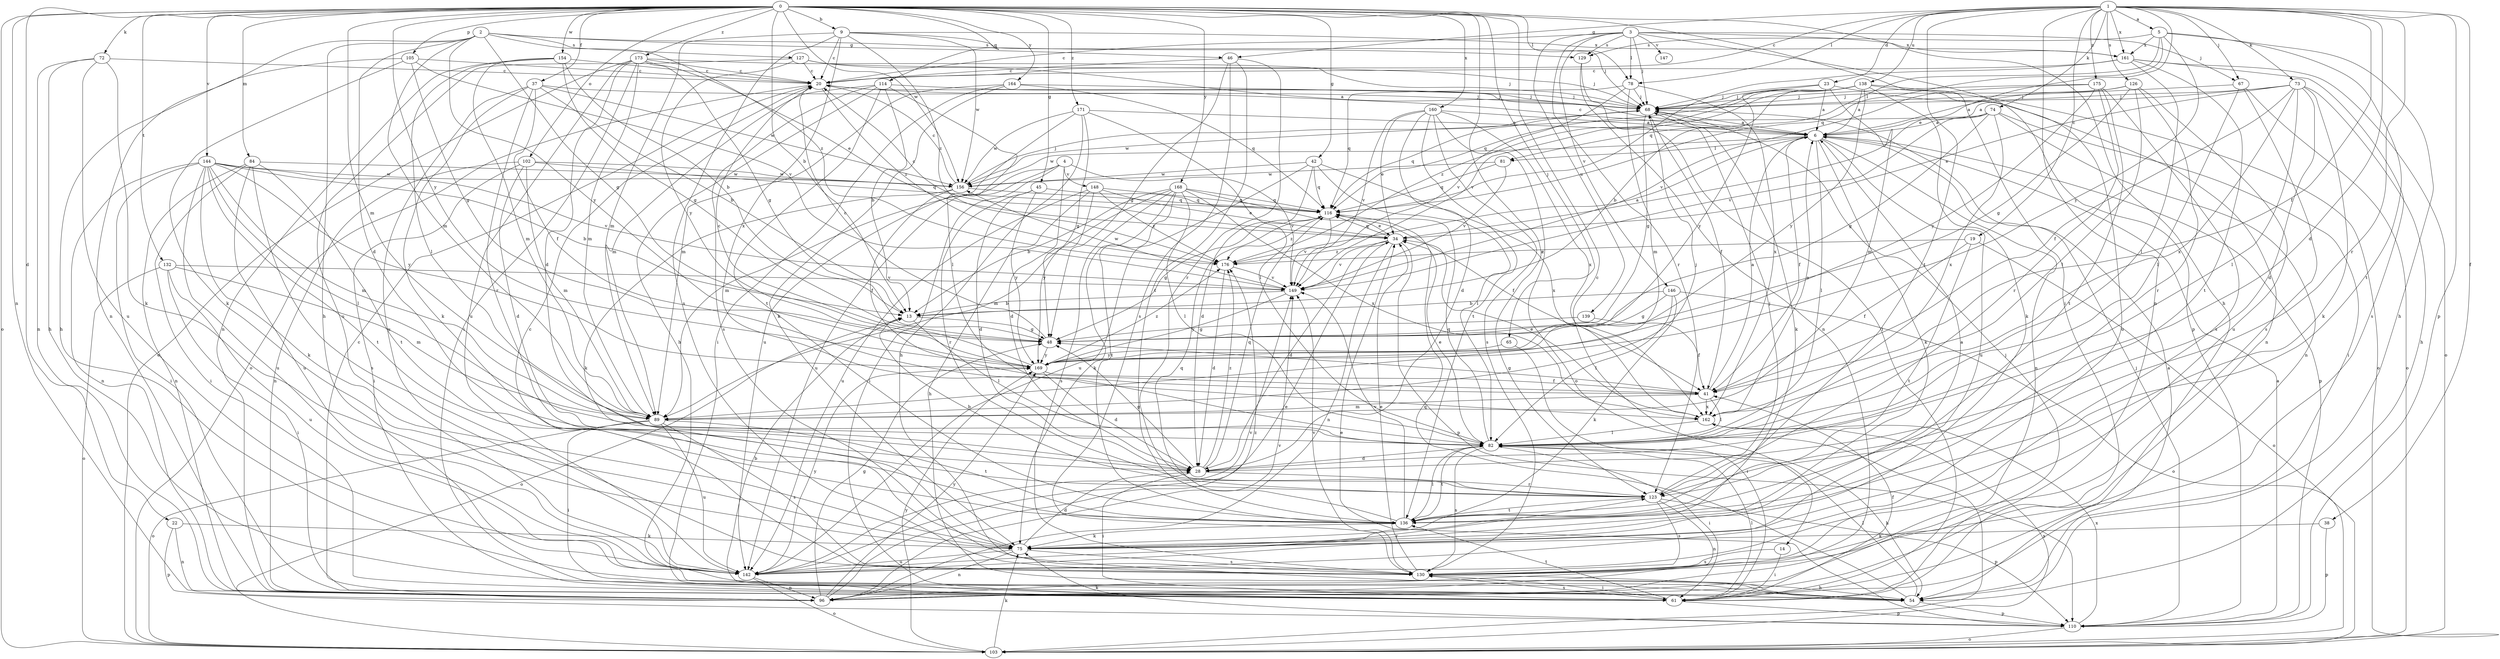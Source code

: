strict digraph  {
0;
1;
2;
3;
4;
5;
6;
9;
13;
14;
19;
20;
22;
23;
28;
34;
37;
38;
41;
42;
45;
46;
48;
54;
61;
65;
67;
68;
72;
73;
74;
75;
78;
81;
82;
84;
89;
96;
102;
103;
105;
110;
114;
116;
123;
126;
127;
129;
130;
132;
136;
138;
139;
142;
144;
146;
147;
148;
149;
154;
156;
160;
161;
162;
164;
168;
169;
171;
173;
175;
176;
0 -> 9  [label=b];
0 -> 13  [label=b];
0 -> 14  [label=c];
0 -> 22  [label=d];
0 -> 37  [label=f];
0 -> 42  [label=g];
0 -> 45  [label=g];
0 -> 54  [label=h];
0 -> 61  [label=i];
0 -> 65  [label=j];
0 -> 72  [label=k];
0 -> 78  [label=l];
0 -> 84  [label=m];
0 -> 89  [label=m];
0 -> 96  [label=n];
0 -> 102  [label=o];
0 -> 103  [label=o];
0 -> 105  [label=p];
0 -> 114  [label=q];
0 -> 123  [label=r];
0 -> 132  [label=t];
0 -> 144  [label=v];
0 -> 154  [label=w];
0 -> 156  [label=w];
0 -> 160  [label=x];
0 -> 164  [label=y];
0 -> 168  [label=y];
0 -> 169  [label=y];
0 -> 171  [label=z];
0 -> 173  [label=z];
1 -> 5  [label=a];
1 -> 19  [label=c];
1 -> 20  [label=c];
1 -> 23  [label=d];
1 -> 28  [label=d];
1 -> 34  [label=e];
1 -> 38  [label=f];
1 -> 41  [label=f];
1 -> 46  [label=g];
1 -> 67  [label=j];
1 -> 73  [label=k];
1 -> 74  [label=k];
1 -> 78  [label=l];
1 -> 96  [label=n];
1 -> 110  [label=p];
1 -> 123  [label=r];
1 -> 126  [label=s];
1 -> 136  [label=t];
1 -> 138  [label=u];
1 -> 161  [label=x];
1 -> 175  [label=z];
2 -> 28  [label=d];
2 -> 46  [label=g];
2 -> 48  [label=g];
2 -> 54  [label=h];
2 -> 89  [label=m];
2 -> 96  [label=n];
2 -> 127  [label=s];
2 -> 129  [label=s];
2 -> 169  [label=y];
2 -> 176  [label=z];
3 -> 20  [label=c];
3 -> 67  [label=j];
3 -> 68  [label=j];
3 -> 78  [label=l];
3 -> 110  [label=p];
3 -> 123  [label=r];
3 -> 129  [label=s];
3 -> 139  [label=u];
3 -> 146  [label=v];
3 -> 147  [label=v];
3 -> 161  [label=x];
4 -> 28  [label=d];
4 -> 61  [label=i];
4 -> 89  [label=m];
4 -> 142  [label=u];
4 -> 148  [label=v];
4 -> 149  [label=v];
5 -> 54  [label=h];
5 -> 81  [label=l];
5 -> 116  [label=q];
5 -> 129  [label=s];
5 -> 136  [label=t];
5 -> 161  [label=x];
5 -> 169  [label=y];
6 -> 20  [label=c];
6 -> 41  [label=f];
6 -> 75  [label=k];
6 -> 81  [label=l];
6 -> 82  [label=l];
6 -> 96  [label=n];
6 -> 110  [label=p];
6 -> 142  [label=u];
6 -> 156  [label=w];
9 -> 20  [label=c];
9 -> 68  [label=j];
9 -> 89  [label=m];
9 -> 130  [label=s];
9 -> 156  [label=w];
9 -> 161  [label=x];
9 -> 162  [label=x];
9 -> 176  [label=z];
13 -> 48  [label=g];
13 -> 82  [label=l];
13 -> 103  [label=o];
14 -> 61  [label=i];
14 -> 130  [label=s];
19 -> 41  [label=f];
19 -> 103  [label=o];
19 -> 136  [label=t];
19 -> 176  [label=z];
20 -> 68  [label=j];
20 -> 103  [label=o];
20 -> 176  [label=z];
22 -> 75  [label=k];
22 -> 96  [label=n];
22 -> 110  [label=p];
23 -> 6  [label=a];
23 -> 68  [label=j];
23 -> 89  [label=m];
23 -> 96  [label=n];
23 -> 169  [label=y];
28 -> 48  [label=g];
28 -> 61  [label=i];
28 -> 116  [label=q];
28 -> 123  [label=r];
28 -> 176  [label=z];
34 -> 20  [label=c];
34 -> 28  [label=d];
34 -> 96  [label=n];
34 -> 110  [label=p];
34 -> 116  [label=q];
34 -> 149  [label=v];
34 -> 176  [label=z];
37 -> 13  [label=b];
37 -> 41  [label=f];
37 -> 68  [label=j];
37 -> 75  [label=k];
37 -> 123  [label=r];
37 -> 142  [label=u];
37 -> 156  [label=w];
38 -> 75  [label=k];
38 -> 110  [label=p];
41 -> 6  [label=a];
41 -> 48  [label=g];
41 -> 82  [label=l];
41 -> 89  [label=m];
41 -> 162  [label=x];
42 -> 28  [label=d];
42 -> 82  [label=l];
42 -> 116  [label=q];
42 -> 142  [label=u];
42 -> 156  [label=w];
42 -> 162  [label=x];
45 -> 28  [label=d];
45 -> 116  [label=q];
45 -> 123  [label=r];
45 -> 169  [label=y];
46 -> 20  [label=c];
46 -> 48  [label=g];
46 -> 123  [label=r];
46 -> 130  [label=s];
46 -> 136  [label=t];
48 -> 20  [label=c];
48 -> 169  [label=y];
54 -> 6  [label=a];
54 -> 82  [label=l];
54 -> 110  [label=p];
54 -> 116  [label=q];
61 -> 13  [label=b];
61 -> 41  [label=f];
61 -> 68  [label=j];
61 -> 82  [label=l];
61 -> 110  [label=p];
61 -> 130  [label=s];
61 -> 136  [label=t];
65 -> 61  [label=i];
65 -> 169  [label=y];
67 -> 68  [label=j];
67 -> 82  [label=l];
67 -> 103  [label=o];
67 -> 130  [label=s];
68 -> 6  [label=a];
68 -> 41  [label=f];
68 -> 48  [label=g];
68 -> 75  [label=k];
68 -> 116  [label=q];
72 -> 20  [label=c];
72 -> 54  [label=h];
72 -> 75  [label=k];
72 -> 96  [label=n];
72 -> 142  [label=u];
73 -> 6  [label=a];
73 -> 28  [label=d];
73 -> 34  [label=e];
73 -> 41  [label=f];
73 -> 54  [label=h];
73 -> 68  [label=j];
73 -> 75  [label=k];
73 -> 82  [label=l];
73 -> 162  [label=x];
74 -> 6  [label=a];
74 -> 48  [label=g];
74 -> 61  [label=i];
74 -> 96  [label=n];
74 -> 149  [label=v];
74 -> 156  [label=w];
74 -> 162  [label=x];
75 -> 6  [label=a];
75 -> 28  [label=d];
75 -> 96  [label=n];
75 -> 130  [label=s];
75 -> 142  [label=u];
78 -> 68  [label=j];
78 -> 89  [label=m];
78 -> 116  [label=q];
78 -> 149  [label=v];
78 -> 162  [label=x];
81 -> 116  [label=q];
81 -> 149  [label=v];
81 -> 156  [label=w];
82 -> 28  [label=d];
82 -> 34  [label=e];
82 -> 54  [label=h];
82 -> 61  [label=i];
82 -> 116  [label=q];
82 -> 130  [label=s];
82 -> 136  [label=t];
84 -> 61  [label=i];
84 -> 96  [label=n];
84 -> 130  [label=s];
84 -> 136  [label=t];
84 -> 142  [label=u];
84 -> 156  [label=w];
89 -> 61  [label=i];
89 -> 68  [label=j];
89 -> 103  [label=o];
89 -> 130  [label=s];
89 -> 136  [label=t];
89 -> 142  [label=u];
96 -> 20  [label=c];
96 -> 48  [label=g];
96 -> 149  [label=v];
96 -> 169  [label=y];
96 -> 176  [label=z];
102 -> 28  [label=d];
102 -> 61  [label=i];
102 -> 89  [label=m];
102 -> 96  [label=n];
102 -> 116  [label=q];
102 -> 156  [label=w];
103 -> 75  [label=k];
103 -> 162  [label=x];
103 -> 169  [label=y];
105 -> 20  [label=c];
105 -> 48  [label=g];
105 -> 54  [label=h];
105 -> 75  [label=k];
105 -> 149  [label=v];
110 -> 6  [label=a];
110 -> 34  [label=e];
110 -> 68  [label=j];
110 -> 75  [label=k];
110 -> 103  [label=o];
110 -> 162  [label=x];
114 -> 13  [label=b];
114 -> 54  [label=h];
114 -> 68  [label=j];
114 -> 82  [label=l];
114 -> 89  [label=m];
114 -> 130  [label=s];
114 -> 136  [label=t];
116 -> 34  [label=e];
116 -> 48  [label=g];
116 -> 149  [label=v];
116 -> 176  [label=z];
123 -> 13  [label=b];
123 -> 68  [label=j];
123 -> 96  [label=n];
123 -> 110  [label=p];
123 -> 130  [label=s];
123 -> 136  [label=t];
126 -> 6  [label=a];
126 -> 48  [label=g];
126 -> 68  [label=j];
126 -> 82  [label=l];
126 -> 123  [label=r];
126 -> 142  [label=u];
127 -> 6  [label=a];
127 -> 20  [label=c];
127 -> 68  [label=j];
127 -> 142  [label=u];
127 -> 169  [label=y];
129 -> 61  [label=i];
129 -> 96  [label=n];
130 -> 20  [label=c];
130 -> 34  [label=e];
130 -> 54  [label=h];
130 -> 61  [label=i];
130 -> 149  [label=v];
132 -> 61  [label=i];
132 -> 89  [label=m];
132 -> 103  [label=o];
132 -> 142  [label=u];
132 -> 149  [label=v];
136 -> 75  [label=k];
136 -> 82  [label=l];
136 -> 116  [label=q];
136 -> 149  [label=v];
138 -> 6  [label=a];
138 -> 13  [label=b];
138 -> 68  [label=j];
138 -> 75  [label=k];
138 -> 103  [label=o];
138 -> 116  [label=q];
138 -> 142  [label=u];
138 -> 149  [label=v];
138 -> 169  [label=y];
138 -> 176  [label=z];
139 -> 41  [label=f];
139 -> 48  [label=g];
142 -> 34  [label=e];
142 -> 96  [label=n];
142 -> 103  [label=o];
142 -> 123  [label=r];
142 -> 149  [label=v];
142 -> 169  [label=y];
144 -> 13  [label=b];
144 -> 61  [label=i];
144 -> 75  [label=k];
144 -> 82  [label=l];
144 -> 89  [label=m];
144 -> 96  [label=n];
144 -> 136  [label=t];
144 -> 142  [label=u];
144 -> 149  [label=v];
144 -> 156  [label=w];
144 -> 169  [label=y];
146 -> 13  [label=b];
146 -> 48  [label=g];
146 -> 75  [label=k];
146 -> 82  [label=l];
146 -> 103  [label=o];
148 -> 34  [label=e];
148 -> 54  [label=h];
148 -> 116  [label=q];
148 -> 142  [label=u];
148 -> 169  [label=y];
148 -> 176  [label=z];
149 -> 13  [label=b];
149 -> 156  [label=w];
149 -> 169  [label=y];
154 -> 13  [label=b];
154 -> 20  [label=c];
154 -> 48  [label=g];
154 -> 82  [label=l];
154 -> 89  [label=m];
154 -> 96  [label=n];
156 -> 20  [label=c];
156 -> 41  [label=f];
156 -> 68  [label=j];
156 -> 75  [label=k];
156 -> 116  [label=q];
160 -> 6  [label=a];
160 -> 28  [label=d];
160 -> 34  [label=e];
160 -> 103  [label=o];
160 -> 130  [label=s];
160 -> 136  [label=t];
160 -> 149  [label=v];
160 -> 162  [label=x];
161 -> 20  [label=c];
161 -> 82  [label=l];
161 -> 103  [label=o];
161 -> 116  [label=q];
161 -> 130  [label=s];
161 -> 136  [label=t];
162 -> 6  [label=a];
162 -> 34  [label=e];
162 -> 82  [label=l];
164 -> 61  [label=i];
164 -> 68  [label=j];
164 -> 75  [label=k];
164 -> 89  [label=m];
164 -> 116  [label=q];
168 -> 13  [label=b];
168 -> 41  [label=f];
168 -> 75  [label=k];
168 -> 82  [label=l];
168 -> 89  [label=m];
168 -> 116  [label=q];
168 -> 130  [label=s];
168 -> 136  [label=t];
168 -> 162  [label=x];
169 -> 20  [label=c];
169 -> 28  [label=d];
169 -> 41  [label=f];
169 -> 176  [label=z];
171 -> 6  [label=a];
171 -> 48  [label=g];
171 -> 54  [label=h];
171 -> 82  [label=l];
171 -> 142  [label=u];
171 -> 156  [label=w];
173 -> 20  [label=c];
173 -> 28  [label=d];
173 -> 34  [label=e];
173 -> 48  [label=g];
173 -> 61  [label=i];
173 -> 68  [label=j];
173 -> 89  [label=m];
173 -> 103  [label=o];
173 -> 142  [label=u];
175 -> 68  [label=j];
175 -> 123  [label=r];
175 -> 130  [label=s];
175 -> 136  [label=t];
175 -> 149  [label=v];
175 -> 169  [label=y];
176 -> 6  [label=a];
176 -> 28  [label=d];
176 -> 149  [label=v];
}
